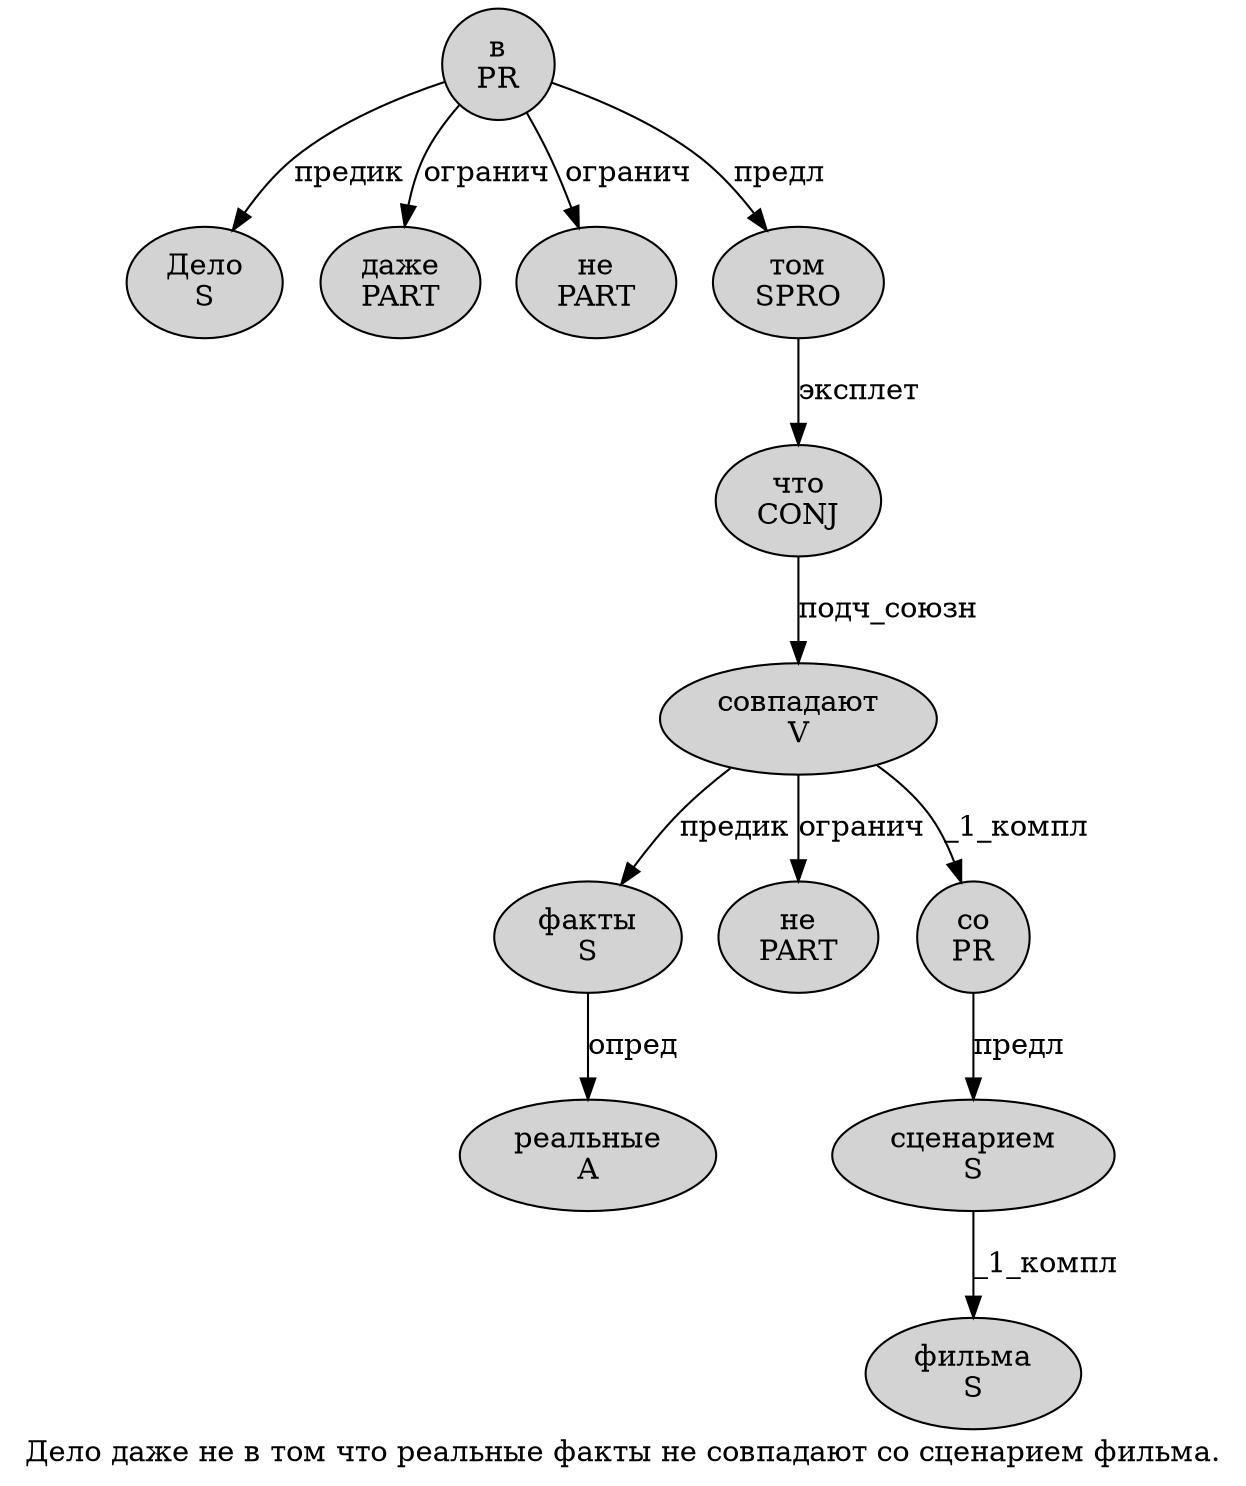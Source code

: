 digraph SENTENCE_3540 {
	graph [label="Дело даже не в том что реальные факты не совпадают со сценарием фильма."]
	node [style=filled]
		0 [label="Дело
S" color="" fillcolor=lightgray penwidth=1 shape=ellipse]
		1 [label="даже
PART" color="" fillcolor=lightgray penwidth=1 shape=ellipse]
		2 [label="не
PART" color="" fillcolor=lightgray penwidth=1 shape=ellipse]
		3 [label="в
PR" color="" fillcolor=lightgray penwidth=1 shape=ellipse]
		4 [label="том
SPRO" color="" fillcolor=lightgray penwidth=1 shape=ellipse]
		5 [label="что
CONJ" color="" fillcolor=lightgray penwidth=1 shape=ellipse]
		6 [label="реальные
A" color="" fillcolor=lightgray penwidth=1 shape=ellipse]
		7 [label="факты
S" color="" fillcolor=lightgray penwidth=1 shape=ellipse]
		8 [label="не
PART" color="" fillcolor=lightgray penwidth=1 shape=ellipse]
		9 [label="совпадают
V" color="" fillcolor=lightgray penwidth=1 shape=ellipse]
		10 [label="со
PR" color="" fillcolor=lightgray penwidth=1 shape=ellipse]
		11 [label="сценарием
S" color="" fillcolor=lightgray penwidth=1 shape=ellipse]
		12 [label="фильма
S" color="" fillcolor=lightgray penwidth=1 shape=ellipse]
			4 -> 5 [label="эксплет"]
			7 -> 6 [label="опред"]
			9 -> 7 [label="предик"]
			9 -> 8 [label="огранич"]
			9 -> 10 [label="_1_компл"]
			10 -> 11 [label="предл"]
			11 -> 12 [label="_1_компл"]
			3 -> 0 [label="предик"]
			3 -> 1 [label="огранич"]
			3 -> 2 [label="огранич"]
			3 -> 4 [label="предл"]
			5 -> 9 [label="подч_союзн"]
}